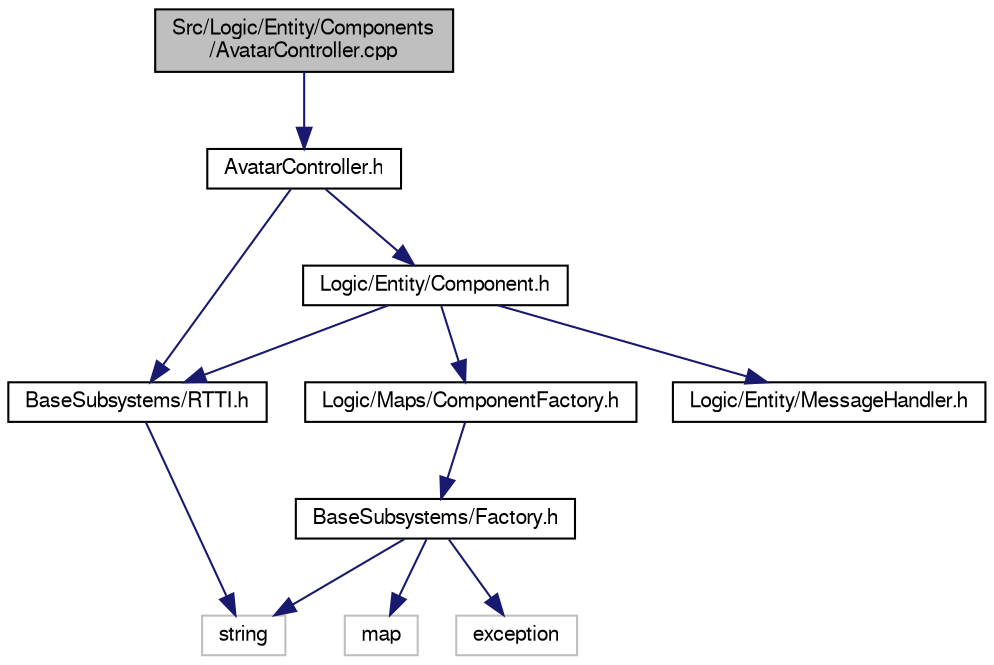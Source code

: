 digraph "Src/Logic/Entity/Components/AvatarController.cpp"
{
  edge [fontname="FreeSans",fontsize="10",labelfontname="FreeSans",labelfontsize="10"];
  node [fontname="FreeSans",fontsize="10",shape=record];
  Node1 [label="Src/Logic/Entity/Components\l/AvatarController.cpp",height=0.2,width=0.4,color="black", fillcolor="grey75", style="filled", fontcolor="black"];
  Node1 -> Node2 [color="midnightblue",fontsize="10",style="solid",fontname="FreeSans"];
  Node2 [label="AvatarController.h",height=0.2,width=0.4,color="black", fillcolor="white", style="filled",URL="$_avatar_controller_8h.html",tooltip="Contiene la declaraciï¿œn del componente que controla el movimiento de la entidad. "];
  Node2 -> Node3 [color="midnightblue",fontsize="10",style="solid",fontname="FreeSans"];
  Node3 [label="BaseSubsystems/RTTI.h",height=0.2,width=0.4,color="black", fillcolor="white", style="filled",URL="$_r_t_t_i_8h_source.html"];
  Node3 -> Node4 [color="midnightblue",fontsize="10",style="solid",fontname="FreeSans"];
  Node4 [label="string",height=0.2,width=0.4,color="grey75", fillcolor="white", style="filled"];
  Node2 -> Node5 [color="midnightblue",fontsize="10",style="solid",fontname="FreeSans"];
  Node5 [label="Logic/Entity/Component.h",height=0.2,width=0.4,color="black", fillcolor="white", style="filled",URL="$_component_8h.html",tooltip="Contiene la declaraciï¿œn de la clase base de los componentes. "];
  Node5 -> Node3 [color="midnightblue",fontsize="10",style="solid",fontname="FreeSans"];
  Node5 -> Node6 [color="midnightblue",fontsize="10",style="solid",fontname="FreeSans"];
  Node6 [label="Logic/Maps/ComponentFactory.h",height=0.2,width=0.4,color="black", fillcolor="white", style="filled",URL="$_component_factory_8h.html",tooltip="Contiene la declaración de la clase CComponentFactory, Singleton que almacena los punteros a función ..."];
  Node6 -> Node7 [color="midnightblue",fontsize="10",style="solid",fontname="FreeSans"];
  Node7 [label="BaseSubsystems/Factory.h",height=0.2,width=0.4,color="black", fillcolor="white", style="filled",URL="$_factory_8h.html",tooltip="Contiene la declaraciï¿œn de la plantilla CFactory, factorï¿œa que almacena los punteros a funciï¿œn ..."];
  Node7 -> Node4 [color="midnightblue",fontsize="10",style="solid",fontname="FreeSans"];
  Node7 -> Node8 [color="midnightblue",fontsize="10",style="solid",fontname="FreeSans"];
  Node8 [label="map",height=0.2,width=0.4,color="grey75", fillcolor="white", style="filled"];
  Node7 -> Node9 [color="midnightblue",fontsize="10",style="solid",fontname="FreeSans"];
  Node9 [label="exception",height=0.2,width=0.4,color="grey75", fillcolor="white", style="filled"];
  Node5 -> Node10 [color="midnightblue",fontsize="10",style="solid",fontname="FreeSans"];
  Node10 [label="Logic/Entity/MessageHandler.h",height=0.2,width=0.4,color="black", fillcolor="white", style="filled",URL="$_message_handler_8h_source.html"];
}
